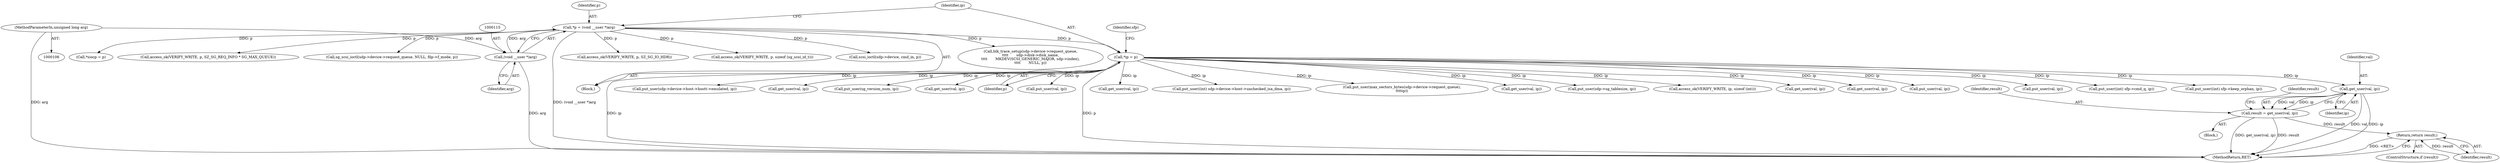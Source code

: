 digraph "0_linux_3e0097499839e0fe3af380410eababe5a47c4cf9_0@pointer" {
"1000705" [label="(Call,get_user(val, ip))"];
"1000118" [label="(Call,*ip = p)"];
"1000112" [label="(Call,*p = (void __user *)arg)"];
"1000114" [label="(Call,(void __user *)arg)"];
"1000109" [label="(MethodParameterIn,unsigned long arg)"];
"1000703" [label="(Call,result = get_user(val, ip))"];
"1000710" [label="(Return,return result;)"];
"1000116" [label="(Identifier,arg)"];
"1000971" [label="(Call,blk_trace_setup(sdp->device->request_queue,\n\t\t\t\t       sdp->disk->disk_name,\n\t\t\t\t       MKDEV(SCSI_GENERIC_MAJOR, sdp->index),\n\t\t\t\t       NULL, p))"];
"1000734" [label="(Call,get_user(val, ip))"];
"1000906" [label="(Call,*siocp = p)"];
"1000610" [label="(Call,get_user(val, ip))"];
"1000114" [label="(Call,(void __user *)arg)"];
"1000709" [label="(Identifier,result)"];
"1000801" [label="(Call,put_user(val, ip))"];
"1000703" [label="(Call,result = get_user(val, ip))"];
"1000597" [label="(Call,put_user(val, ip))"];
"1000118" [label="(Call,*ip = p)"];
"1000724" [label="(Call,put_user((int) sfp->cmd_q, ip))"];
"1000706" [label="(Identifier,val)"];
"1000750" [label="(Call,put_user((int) sfp->keep_orphan, ip))"];
"1000877" [label="(Call,put_user(sdp->device->host->hostt->emulated, ip))"];
"1000492" [label="(Call,get_user(val, ip))"];
"1000788" [label="(Call,put_user(sg_version_num, ip))"];
"1000760" [label="(Call,get_user(val, ip))"];
"1000807" [label="(Call,access_ok(VERIFY_WRITE, p, SZ_SG_REQ_INFO * SG_MAX_QUEUE))"];
"1000929" [label="(Call,sg_scsi_ioctl(sdp->device->request_queue, NULL, filp->f_mode, p))"];
"1000708" [label="(ControlStructure,if (result))"];
"1000711" [label="(Identifier,result)"];
"1000119" [label="(Identifier,ip)"];
"1000120" [label="(Identifier,p)"];
"1000110" [label="(Block,)"];
"1000699" [label="(Call,put_user(val, ip))"];
"1001060" [label="(MethodReturn,RET)"];
"1000943" [label="(Call,get_user(val, ip))"];
"1000707" [label="(Identifier,ip)"];
"1000704" [label="(Identifier,result)"];
"1000710" [label="(Return,return result;)"];
"1000189" [label="(Call,access_ok(VERIFY_WRITE, p, SZ_SG_IO_HDR))"];
"1000112" [label="(Call,*p = (void __user *)arg)"];
"1000346" [label="(Call,put_user((int) sdp->device->host->unchecked_isa_dma, ip))"];
"1000961" [label="(Call,put_user(max_sectors_bytes(sdp->device->request_queue),\n\t\t\t\tip))"];
"1000113" [label="(Identifier,p)"];
"1000287" [label="(Call,get_user(val, ip))"];
"1000132" [label="(Identifier,sfp)"];
"1000705" [label="(Call,get_user(val, ip))"];
"1000109" [label="(MethodParameterIn,unsigned long arg)"];
"1000360" [label="(Call,access_ok(VERIFY_WRITE, p, sizeof (sg_scsi_id_t)))"];
"1001054" [label="(Call,scsi_ioctl(sdp->device, cmd_in, p))"];
"1000602" [label="(Call,put_user(sdp->sg_tablesize, ip))"];
"1000167" [label="(Block,)"];
"1000512" [label="(Call,access_ok(VERIFY_WRITE, ip, sizeof (int)))"];
"1000705" -> "1000703"  [label="AST: "];
"1000705" -> "1000707"  [label="CFG: "];
"1000706" -> "1000705"  [label="AST: "];
"1000707" -> "1000705"  [label="AST: "];
"1000703" -> "1000705"  [label="CFG: "];
"1000705" -> "1001060"  [label="DDG: val"];
"1000705" -> "1001060"  [label="DDG: ip"];
"1000705" -> "1000703"  [label="DDG: val"];
"1000705" -> "1000703"  [label="DDG: ip"];
"1000118" -> "1000705"  [label="DDG: ip"];
"1000118" -> "1000110"  [label="AST: "];
"1000118" -> "1000120"  [label="CFG: "];
"1000119" -> "1000118"  [label="AST: "];
"1000120" -> "1000118"  [label="AST: "];
"1000132" -> "1000118"  [label="CFG: "];
"1000118" -> "1001060"  [label="DDG: p"];
"1000118" -> "1001060"  [label="DDG: ip"];
"1000112" -> "1000118"  [label="DDG: p"];
"1000118" -> "1000287"  [label="DDG: ip"];
"1000118" -> "1000346"  [label="DDG: ip"];
"1000118" -> "1000492"  [label="DDG: ip"];
"1000118" -> "1000512"  [label="DDG: ip"];
"1000118" -> "1000597"  [label="DDG: ip"];
"1000118" -> "1000602"  [label="DDG: ip"];
"1000118" -> "1000610"  [label="DDG: ip"];
"1000118" -> "1000699"  [label="DDG: ip"];
"1000118" -> "1000724"  [label="DDG: ip"];
"1000118" -> "1000734"  [label="DDG: ip"];
"1000118" -> "1000750"  [label="DDG: ip"];
"1000118" -> "1000760"  [label="DDG: ip"];
"1000118" -> "1000788"  [label="DDG: ip"];
"1000118" -> "1000801"  [label="DDG: ip"];
"1000118" -> "1000877"  [label="DDG: ip"];
"1000118" -> "1000943"  [label="DDG: ip"];
"1000118" -> "1000961"  [label="DDG: ip"];
"1000112" -> "1000110"  [label="AST: "];
"1000112" -> "1000114"  [label="CFG: "];
"1000113" -> "1000112"  [label="AST: "];
"1000114" -> "1000112"  [label="AST: "];
"1000119" -> "1000112"  [label="CFG: "];
"1000112" -> "1001060"  [label="DDG: (void __user *)arg"];
"1000114" -> "1000112"  [label="DDG: arg"];
"1000112" -> "1000189"  [label="DDG: p"];
"1000112" -> "1000360"  [label="DDG: p"];
"1000112" -> "1000807"  [label="DDG: p"];
"1000112" -> "1000906"  [label="DDG: p"];
"1000112" -> "1000929"  [label="DDG: p"];
"1000112" -> "1000971"  [label="DDG: p"];
"1000112" -> "1001054"  [label="DDG: p"];
"1000114" -> "1000116"  [label="CFG: "];
"1000115" -> "1000114"  [label="AST: "];
"1000116" -> "1000114"  [label="AST: "];
"1000114" -> "1001060"  [label="DDG: arg"];
"1000109" -> "1000114"  [label="DDG: arg"];
"1000109" -> "1000106"  [label="AST: "];
"1000109" -> "1001060"  [label="DDG: arg"];
"1000703" -> "1000167"  [label="AST: "];
"1000704" -> "1000703"  [label="AST: "];
"1000709" -> "1000703"  [label="CFG: "];
"1000703" -> "1001060"  [label="DDG: get_user(val, ip)"];
"1000703" -> "1001060"  [label="DDG: result"];
"1000703" -> "1000710"  [label="DDG: result"];
"1000710" -> "1000708"  [label="AST: "];
"1000710" -> "1000711"  [label="CFG: "];
"1000711" -> "1000710"  [label="AST: "];
"1001060" -> "1000710"  [label="CFG: "];
"1000710" -> "1001060"  [label="DDG: <RET>"];
"1000711" -> "1000710"  [label="DDG: result"];
}
